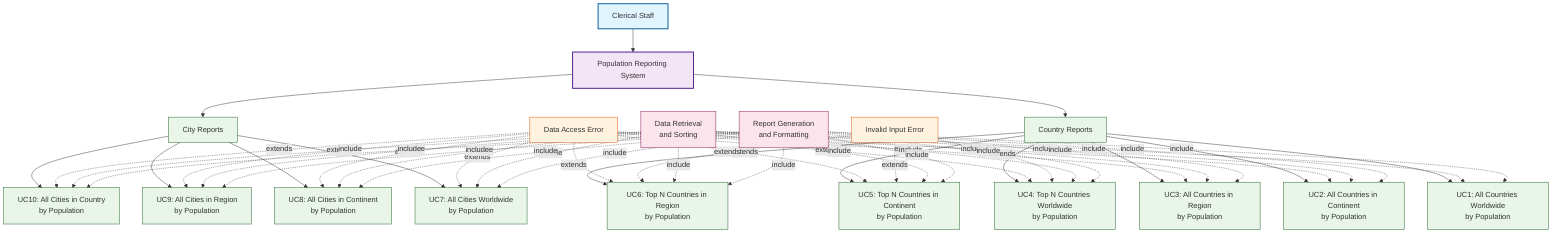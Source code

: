 flowchart TD
  A[Clerical Staff] --> B[Population Reporting System]

  B --> C[Country Reports]
  B --> D[City Reports]

  C --> C1[UC1: All Countries Worldwide<br/>by Population]
  C --> C2[UC2: All Countries in Continent<br/>by Population]
  C --> C3[UC3: All Countries in Region<br/>by Population]
  C --> C4[UC4: Top N Countries Worldwide<br/>by Population]
  C --> C5[UC5: Top N Countries in Continent<br/>by Population]
  C --> C6[UC6: Top N Countries in Region<br/>by Population]

  D --> D1[UC7: All Cities Worldwide<br/>by Population]
  D --> D2[UC8: All Cities in Continent<br/>by Population]
  D --> D3[UC9: All Cities in Region<br/>by Population]
  D --> D4[UC10: All Cities in Country<br/>by Population]

  %% Extension points (dotted lines)
  E[Data Access Error] -.->|extends| C2
  E -.->|extends| C3
  E -.->|extends| C4
  E -.->|extends| C5
  E -.->|extends| C6
  E -.->|extends| D1
  E -.->|extends| D2
  E -.->|extends| D3
  E -.->|extends| D4

  F[Invalid Input Error] -.->|extends| C4
  F -.->|extends| C5
  F -.->|extends| C6

  %% Includes (dotted lines)
  G[Data Retrieval<br/>and Sorting] -.->|include| C1
  G -.->|include| C2
  G -.->|include| C3
  G -.->|include| C4
  G -.->|include| C5
  G -.->|include| C6
  G -.->|include| D1
  G -.->|include| D2
  G -.->|include| D3
  G -.->|include| D4

  H[Report Generation<br/>and Formatting] -.->|include| C1
  H -.->|include| C2
  H -.->|include| C3
  H -.->|include| C4
  H -.->|include| C5
  H -.->|include| C6
  H -.->|include| D1
  H -.->|include| D2
  H -.->|include| D3
  H -.->|include| D4

  %% Styling
  classDef actor fill:#e1f5fe,stroke:#01579b,stroke-width:2px;
  classDef system fill:#f3e5f5,stroke:#4a148c,stroke-width:2px;
  classDef useCase fill:#e8f5e8,stroke:#1b5e20,stroke-width:1px;
  classDef extension fill:#fff3e0,stroke:#e65100,stroke-width:1px;
  classDef include fill:#fce4ec,stroke:#880e4f,stroke-width:1px;

  class A actor;
  class B system;
  class C,D useCase;
  class C1,C2,C3,C4,C5,C6,D1,D2,D3,D4 useCase;
  class E,F extension;
  class G,H include;